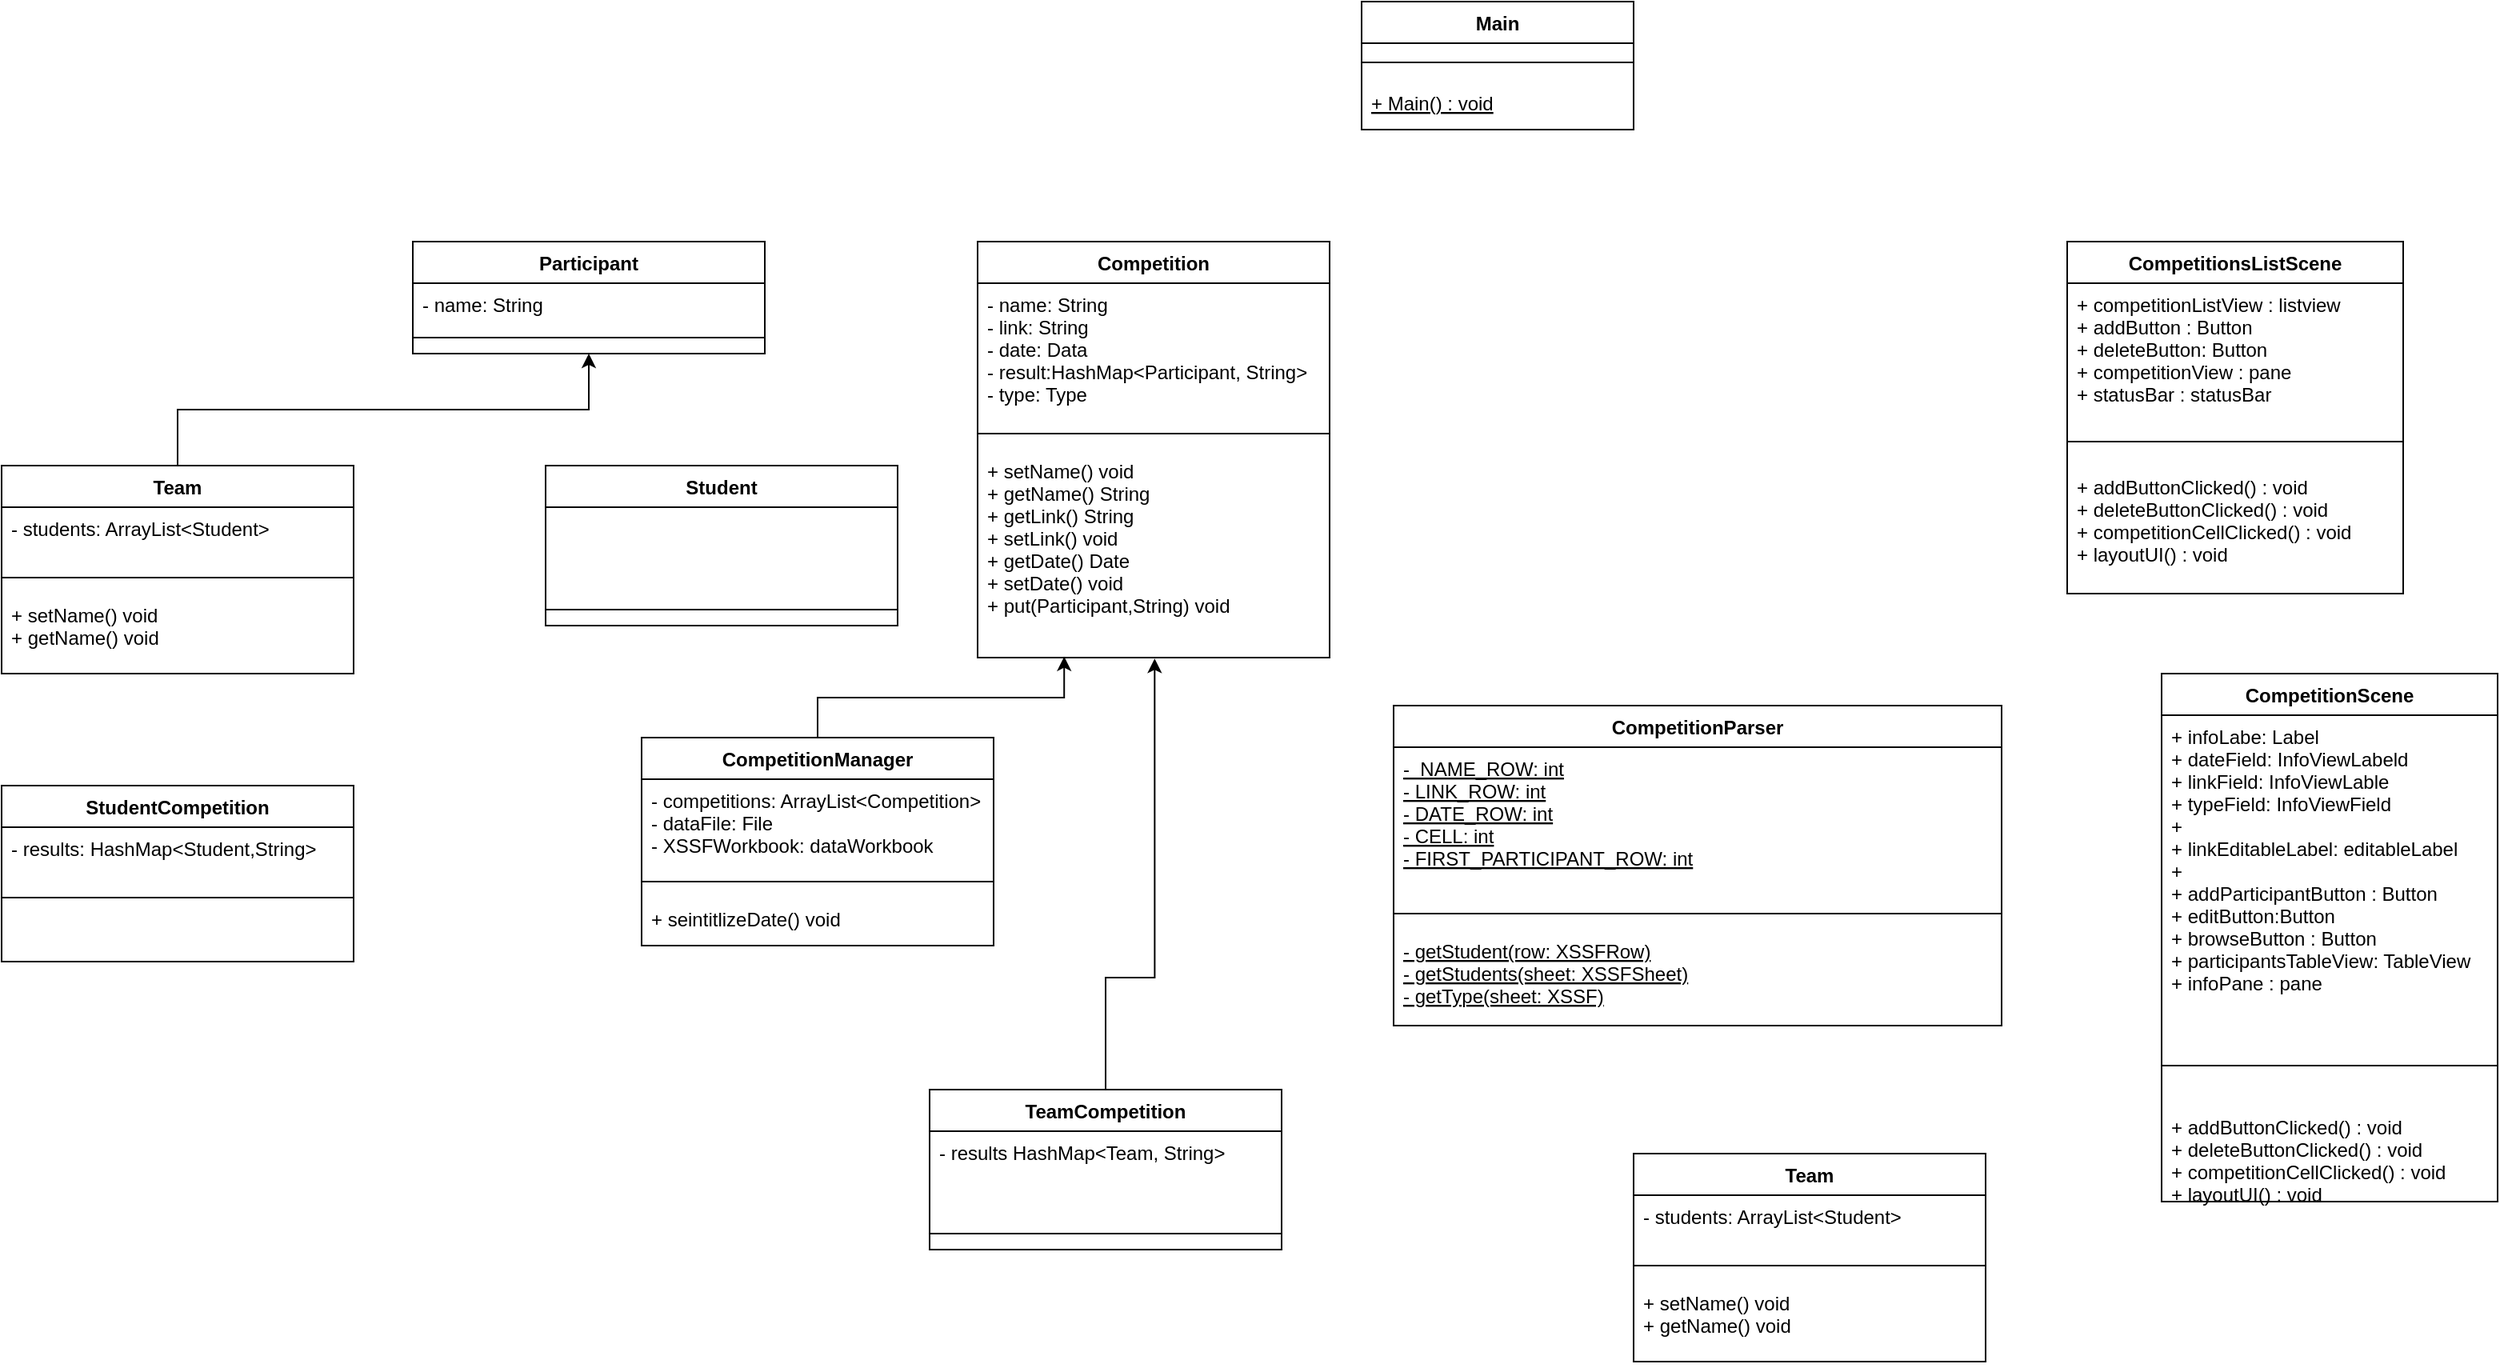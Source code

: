 <mxfile version="15.7.1" type="device"><diagram id="GxxrP0lvxAbWxJMTPrHu" name="Page-1"><mxGraphModel dx="2557" dy="1661" grid="1" gridSize="10" guides="1" tooltips="1" connect="1" arrows="1" fold="1" page="1" pageScale="1" pageWidth="827" pageHeight="1169" math="0" shadow="0"><root><mxCell id="0"/><mxCell id="1" parent="0"/><mxCell id="EJnaUkzqWR3YQyQ7dOgF-1" value="Main" style="swimlane;fontStyle=1;align=center;verticalAlign=top;childLayout=stackLayout;horizontal=1;startSize=26;horizontalStack=0;resizeParent=1;resizeParentMax=0;resizeLast=0;collapsible=1;marginBottom=0;" parent="1" vertex="1"><mxGeometry x="-40" y="-40" width="170" height="80" as="geometry"/></mxCell><mxCell id="EJnaUkzqWR3YQyQ7dOgF-3" value="" style="line;strokeWidth=1;fillColor=none;align=left;verticalAlign=middle;spacingTop=-1;spacingLeft=3;spacingRight=3;rotatable=0;labelPosition=right;points=[];portConstraint=eastwest;" parent="EJnaUkzqWR3YQyQ7dOgF-1" vertex="1"><mxGeometry y="26" width="170" height="24" as="geometry"/></mxCell><mxCell id="QGG74kZx5etVXOkYBk9g-1" value="+ Main() : void" style="text;strokeColor=none;fillColor=none;align=left;verticalAlign=top;spacingLeft=4;spacingRight=4;overflow=hidden;rotatable=0;points=[[0,0.5],[1,0.5]];portConstraint=eastwest;fontStyle=4" parent="EJnaUkzqWR3YQyQ7dOgF-1" vertex="1"><mxGeometry y="50" width="170" height="30" as="geometry"/></mxCell><mxCell id="EJnaUkzqWR3YQyQ7dOgF-13" value="CompetitionsListScene" style="swimlane;fontStyle=1;align=center;verticalAlign=top;childLayout=stackLayout;horizontal=1;startSize=26;horizontalStack=0;resizeParent=1;resizeParentMax=0;resizeLast=0;collapsible=1;marginBottom=0;" parent="1" vertex="1"><mxGeometry x="401" y="110" width="210" height="220" as="geometry"/></mxCell><mxCell id="QGG74kZx5etVXOkYBk9g-5" value="+ competitionListView : listview&#xA;+ addButton : Button&#xA;+ deleteButton: Button&#xA;+ competitionView : pane&#xA;+ statusBar : statusBar" style="text;strokeColor=none;fillColor=none;align=left;verticalAlign=top;spacingLeft=4;spacingRight=4;overflow=hidden;rotatable=0;points=[[0,0.5],[1,0.5]];portConstraint=eastwest;" parent="EJnaUkzqWR3YQyQ7dOgF-13" vertex="1"><mxGeometry y="26" width="210" height="84" as="geometry"/></mxCell><mxCell id="EJnaUkzqWR3YQyQ7dOgF-15" value="" style="line;strokeWidth=1;fillColor=none;align=left;verticalAlign=middle;spacingTop=-1;spacingLeft=3;spacingRight=3;rotatable=0;labelPosition=right;points=[];portConstraint=eastwest;" parent="EJnaUkzqWR3YQyQ7dOgF-13" vertex="1"><mxGeometry y="110" width="210" height="30" as="geometry"/></mxCell><mxCell id="EJnaUkzqWR3YQyQ7dOgF-16" value="+ addButtonClicked() : void&#xA;+ deleteButtonClicked() : void&#xA;+ competitionCellClicked() : void&#xA;+ layoutUI() : void&#xA;&#xA;" style="text;strokeColor=none;fillColor=none;align=left;verticalAlign=top;spacingLeft=4;spacingRight=4;overflow=hidden;rotatable=0;points=[[0,0.5],[1,0.5]];portConstraint=eastwest;" parent="EJnaUkzqWR3YQyQ7dOgF-13" vertex="1"><mxGeometry y="140" width="210" height="80" as="geometry"/></mxCell><mxCell id="EJnaUkzqWR3YQyQ7dOgF-33" value="Competition" style="swimlane;fontStyle=1;align=center;verticalAlign=top;childLayout=stackLayout;horizontal=1;startSize=26;horizontalStack=0;resizeParent=1;resizeParentMax=0;resizeLast=0;collapsible=1;marginBottom=0;" parent="1" vertex="1"><mxGeometry x="-280" y="110" width="220" height="260" as="geometry"/></mxCell><mxCell id="EJnaUkzqWR3YQyQ7dOgF-34" value="- name: String&#xA;- link: String&#xA;- date: Data&#xA;- result:HashMap&lt;Participant, String&gt;&#xA;- type: Type" style="text;strokeColor=none;fillColor=none;align=left;verticalAlign=top;spacingLeft=4;spacingRight=4;overflow=hidden;rotatable=0;points=[[0,0.5],[1,0.5]];portConstraint=eastwest;fontStyle=0" parent="EJnaUkzqWR3YQyQ7dOgF-33" vertex="1"><mxGeometry y="26" width="220" height="84" as="geometry"/></mxCell><mxCell id="EJnaUkzqWR3YQyQ7dOgF-35" value="" style="line;strokeWidth=1;fillColor=none;align=left;verticalAlign=middle;spacingTop=-1;spacingLeft=3;spacingRight=3;rotatable=0;labelPosition=right;points=[];portConstraint=eastwest;" parent="EJnaUkzqWR3YQyQ7dOgF-33" vertex="1"><mxGeometry y="110" width="220" height="20" as="geometry"/></mxCell><mxCell id="EJnaUkzqWR3YQyQ7dOgF-36" value="+ setName() void&#xA;+ getName() String&#xA;+ getLink() String&#xA;+ setLink() void&#xA;+ getDate() Date&#xA;+ setDate() void&#xA;+ put(Participant,String) void&#xA;&#xA;" style="text;strokeColor=none;fillColor=none;align=left;verticalAlign=top;spacingLeft=4;spacingRight=4;overflow=hidden;rotatable=0;points=[[0,0.5],[1,0.5]];portConstraint=eastwest;" parent="EJnaUkzqWR3YQyQ7dOgF-33" vertex="1"><mxGeometry y="130" width="220" height="130" as="geometry"/></mxCell><mxCell id="QGG74kZx5etVXOkYBk9g-6" value="CompetitionScene" style="swimlane;fontStyle=1;align=center;verticalAlign=top;childLayout=stackLayout;horizontal=1;startSize=26;horizontalStack=0;resizeParent=1;resizeParentMax=0;resizeLast=0;collapsible=1;marginBottom=0;" parent="1" vertex="1"><mxGeometry x="460" y="380" width="210" height="330" as="geometry"/></mxCell><mxCell id="QGG74kZx5etVXOkYBk9g-7" value="+ infoLabe: Label&#xA;+ dateField: InfoViewLabeld&#xA;+ linkField: InfoViewLable&#xA;+ typeField: InfoViewField&#xA;+ &#xA;+ linkEditableLabel: editableLabel&#xA;+ &#xA;+ addParticipantButton : Button&#xA;+ editButton:Button&#xA;+ browseButton : Button&#xA;+ participantsTableView: TableView&#xA;+ infoPane : pane&#xA;" style="text;strokeColor=none;fillColor=none;align=left;verticalAlign=top;spacingLeft=4;spacingRight=4;overflow=hidden;rotatable=0;points=[[0,0.5],[1,0.5]];portConstraint=eastwest;" parent="QGG74kZx5etVXOkYBk9g-6" vertex="1"><mxGeometry y="26" width="210" height="194" as="geometry"/></mxCell><mxCell id="QGG74kZx5etVXOkYBk9g-8" value="" style="line;strokeWidth=1;fillColor=none;align=left;verticalAlign=middle;spacingTop=-1;spacingLeft=3;spacingRight=3;rotatable=0;labelPosition=right;points=[];portConstraint=eastwest;" parent="QGG74kZx5etVXOkYBk9g-6" vertex="1"><mxGeometry y="220" width="210" height="50" as="geometry"/></mxCell><mxCell id="QGG74kZx5etVXOkYBk9g-9" value="+ addButtonClicked() : void&#xA;+ deleteButtonClicked() : void&#xA;+ competitionCellClicked() : void&#xA;+ layoutUI() : void&#xA;&#xA;" style="text;strokeColor=none;fillColor=none;align=left;verticalAlign=top;spacingLeft=4;spacingRight=4;overflow=hidden;rotatable=0;points=[[0,0.5],[1,0.5]];portConstraint=eastwest;" parent="QGG74kZx5etVXOkYBk9g-6" vertex="1"><mxGeometry y="270" width="210" height="60" as="geometry"/></mxCell><mxCell id="0c5YRF4WHMTncs785dVi-1" value="Participant" style="swimlane;fontStyle=1;align=center;verticalAlign=top;childLayout=stackLayout;horizontal=1;startSize=26;horizontalStack=0;resizeParent=1;resizeParentMax=0;resizeLast=0;collapsible=1;marginBottom=0;" parent="1" vertex="1"><mxGeometry x="-633" y="110" width="220" height="70" as="geometry"/></mxCell><mxCell id="0c5YRF4WHMTncs785dVi-2" value="- name: String" style="text;strokeColor=none;fillColor=none;align=left;verticalAlign=top;spacingLeft=4;spacingRight=4;overflow=hidden;rotatable=0;points=[[0,0.5],[1,0.5]];portConstraint=eastwest;fontStyle=0" parent="0c5YRF4WHMTncs785dVi-1" vertex="1"><mxGeometry y="26" width="220" height="24" as="geometry"/></mxCell><mxCell id="0c5YRF4WHMTncs785dVi-3" value="" style="line;strokeWidth=1;fillColor=none;align=left;verticalAlign=middle;spacingTop=-1;spacingLeft=3;spacingRight=3;rotatable=0;labelPosition=right;points=[];portConstraint=eastwest;" parent="0c5YRF4WHMTncs785dVi-1" vertex="1"><mxGeometry y="50" width="220" height="20" as="geometry"/></mxCell><mxCell id="0c5YRF4WHMTncs785dVi-35" style="edgeStyle=orthogonalEdgeStyle;rounded=0;orthogonalLoop=1;jettySize=auto;html=1;exitX=0.5;exitY=0;exitDx=0;exitDy=0;entryX=0.5;entryY=1;entryDx=0;entryDy=0;" parent="1" source="0c5YRF4WHMTncs785dVi-5" target="0c5YRF4WHMTncs785dVi-1" edge="1"><mxGeometry relative="1" as="geometry"/></mxCell><mxCell id="0c5YRF4WHMTncs785dVi-5" value="Team" style="swimlane;fontStyle=1;align=center;verticalAlign=top;childLayout=stackLayout;horizontal=1;startSize=26;horizontalStack=0;resizeParent=1;resizeParentMax=0;resizeLast=0;collapsible=1;marginBottom=0;" parent="1" vertex="1"><mxGeometry x="-890" y="250" width="220" height="130" as="geometry"/></mxCell><mxCell id="0c5YRF4WHMTncs785dVi-6" value="- students: ArrayList&lt;Student&gt;" style="text;strokeColor=none;fillColor=none;align=left;verticalAlign=top;spacingLeft=4;spacingRight=4;overflow=hidden;rotatable=0;points=[[0,0.5],[1,0.5]];portConstraint=eastwest;fontStyle=0" parent="0c5YRF4WHMTncs785dVi-5" vertex="1"><mxGeometry y="26" width="220" height="34" as="geometry"/></mxCell><mxCell id="0c5YRF4WHMTncs785dVi-7" value="" style="line;strokeWidth=1;fillColor=none;align=left;verticalAlign=middle;spacingTop=-1;spacingLeft=3;spacingRight=3;rotatable=0;labelPosition=right;points=[];portConstraint=eastwest;" parent="0c5YRF4WHMTncs785dVi-5" vertex="1"><mxGeometry y="60" width="220" height="20" as="geometry"/></mxCell><mxCell id="0c5YRF4WHMTncs785dVi-8" value="+ setName() void&#xA;+ getName() void&#xA;&#xA;" style="text;strokeColor=none;fillColor=none;align=left;verticalAlign=top;spacingLeft=4;spacingRight=4;overflow=hidden;rotatable=0;points=[[0,0.5],[1,0.5]];portConstraint=eastwest;" parent="0c5YRF4WHMTncs785dVi-5" vertex="1"><mxGeometry y="80" width="220" height="50" as="geometry"/></mxCell><mxCell id="0c5YRF4WHMTncs785dVi-9" value="Team" style="swimlane;fontStyle=1;align=center;verticalAlign=top;childLayout=stackLayout;horizontal=1;startSize=26;horizontalStack=0;resizeParent=1;resizeParentMax=0;resizeLast=0;collapsible=1;marginBottom=0;" parent="1" vertex="1"><mxGeometry x="130" y="680" width="220" height="130" as="geometry"/></mxCell><mxCell id="0c5YRF4WHMTncs785dVi-10" value="- students: ArrayList&lt;Student&gt;" style="text;strokeColor=none;fillColor=none;align=left;verticalAlign=top;spacingLeft=4;spacingRight=4;overflow=hidden;rotatable=0;points=[[0,0.5],[1,0.5]];portConstraint=eastwest;fontStyle=0" parent="0c5YRF4WHMTncs785dVi-9" vertex="1"><mxGeometry y="26" width="220" height="34" as="geometry"/></mxCell><mxCell id="0c5YRF4WHMTncs785dVi-11" value="" style="line;strokeWidth=1;fillColor=none;align=left;verticalAlign=middle;spacingTop=-1;spacingLeft=3;spacingRight=3;rotatable=0;labelPosition=right;points=[];portConstraint=eastwest;" parent="0c5YRF4WHMTncs785dVi-9" vertex="1"><mxGeometry y="60" width="220" height="20" as="geometry"/></mxCell><mxCell id="0c5YRF4WHMTncs785dVi-12" value="+ setName() void&#xA;+ getName() void&#xA;&#xA;" style="text;strokeColor=none;fillColor=none;align=left;verticalAlign=top;spacingLeft=4;spacingRight=4;overflow=hidden;rotatable=0;points=[[0,0.5],[1,0.5]];portConstraint=eastwest;" parent="0c5YRF4WHMTncs785dVi-9" vertex="1"><mxGeometry y="80" width="220" height="50" as="geometry"/></mxCell><mxCell id="0c5YRF4WHMTncs785dVi-36" style="edgeStyle=orthogonalEdgeStyle;rounded=0;orthogonalLoop=1;jettySize=auto;html=1;exitX=0.5;exitY=0;exitDx=0;exitDy=0;entryX=0.246;entryY=0.995;entryDx=0;entryDy=0;entryPerimeter=0;" parent="1" source="0c5YRF4WHMTncs785dVi-13" target="EJnaUkzqWR3YQyQ7dOgF-36" edge="1"><mxGeometry relative="1" as="geometry"/></mxCell><mxCell id="0c5YRF4WHMTncs785dVi-13" value="CompetitionManager" style="swimlane;fontStyle=1;align=center;verticalAlign=top;childLayout=stackLayout;horizontal=1;startSize=26;horizontalStack=0;resizeParent=1;resizeParentMax=0;resizeLast=0;collapsible=1;marginBottom=0;" parent="1" vertex="1"><mxGeometry x="-490" y="420" width="220" height="130" as="geometry"/></mxCell><mxCell id="0c5YRF4WHMTncs785dVi-14" value="- competitions: ArrayList&lt;Competition&gt;&#xA;- dataFile: File&#xA;- XSSFWorkbook: dataWorkbook&#xA;" style="text;strokeColor=none;fillColor=none;align=left;verticalAlign=top;spacingLeft=4;spacingRight=4;overflow=hidden;rotatable=0;points=[[0,0.5],[1,0.5]];portConstraint=eastwest;fontStyle=0" parent="0c5YRF4WHMTncs785dVi-13" vertex="1"><mxGeometry y="26" width="220" height="54" as="geometry"/></mxCell><mxCell id="0c5YRF4WHMTncs785dVi-15" value="" style="line;strokeWidth=1;fillColor=none;align=left;verticalAlign=middle;spacingTop=-1;spacingLeft=3;spacingRight=3;rotatable=0;labelPosition=right;points=[];portConstraint=eastwest;" parent="0c5YRF4WHMTncs785dVi-13" vertex="1"><mxGeometry y="80" width="220" height="20" as="geometry"/></mxCell><mxCell id="0c5YRF4WHMTncs785dVi-16" value="+ seintitlizeDate() void&#xA;&#xA;" style="text;strokeColor=none;fillColor=none;align=left;verticalAlign=top;spacingLeft=4;spacingRight=4;overflow=hidden;rotatable=0;points=[[0,0.5],[1,0.5]];portConstraint=eastwest;" parent="0c5YRF4WHMTncs785dVi-13" vertex="1"><mxGeometry y="100" width="220" height="30" as="geometry"/></mxCell><mxCell id="0c5YRF4WHMTncs785dVi-17" value="Student" style="swimlane;fontStyle=1;align=center;verticalAlign=top;childLayout=stackLayout;horizontal=1;startSize=26;horizontalStack=0;resizeParent=1;resizeParentMax=0;resizeLast=0;collapsible=1;marginBottom=0;" parent="1" vertex="1"><mxGeometry x="-550" y="250" width="220" height="100" as="geometry"/></mxCell><mxCell id="0c5YRF4WHMTncs785dVi-18" value="&#xA;" style="text;strokeColor=none;fillColor=none;align=left;verticalAlign=top;spacingLeft=4;spacingRight=4;overflow=hidden;rotatable=0;points=[[0,0.5],[1,0.5]];portConstraint=eastwest;fontStyle=0" parent="0c5YRF4WHMTncs785dVi-17" vertex="1"><mxGeometry y="26" width="220" height="54" as="geometry"/></mxCell><mxCell id="0c5YRF4WHMTncs785dVi-19" value="" style="line;strokeWidth=1;fillColor=none;align=left;verticalAlign=middle;spacingTop=-1;spacingLeft=3;spacingRight=3;rotatable=0;labelPosition=right;points=[];portConstraint=eastwest;" parent="0c5YRF4WHMTncs785dVi-17" vertex="1"><mxGeometry y="80" width="220" height="20" as="geometry"/></mxCell><mxCell id="0c5YRF4WHMTncs785dVi-34" style="edgeStyle=orthogonalEdgeStyle;rounded=0;orthogonalLoop=1;jettySize=auto;html=1;exitX=0.5;exitY=0;exitDx=0;exitDy=0;entryX=0.503;entryY=1.005;entryDx=0;entryDy=0;entryPerimeter=0;" parent="1" source="0c5YRF4WHMTncs785dVi-21" target="EJnaUkzqWR3YQyQ7dOgF-36" edge="1"><mxGeometry relative="1" as="geometry"><Array as="points"><mxPoint x="-200" y="570"/><mxPoint x="-169" y="570"/></Array></mxGeometry></mxCell><mxCell id="0c5YRF4WHMTncs785dVi-21" value="TeamCompetition" style="swimlane;fontStyle=1;align=center;verticalAlign=top;childLayout=stackLayout;horizontal=1;startSize=26;horizontalStack=0;resizeParent=1;resizeParentMax=0;resizeLast=0;collapsible=1;marginBottom=0;" parent="1" vertex="1"><mxGeometry x="-310" y="640" width="220" height="100" as="geometry"/></mxCell><mxCell id="0c5YRF4WHMTncs785dVi-22" value="- results HashMap&lt;Team, String&gt;" style="text;strokeColor=none;fillColor=none;align=left;verticalAlign=top;spacingLeft=4;spacingRight=4;overflow=hidden;rotatable=0;points=[[0,0.5],[1,0.5]];portConstraint=eastwest;fontStyle=0" parent="0c5YRF4WHMTncs785dVi-21" vertex="1"><mxGeometry y="26" width="220" height="54" as="geometry"/></mxCell><mxCell id="0c5YRF4WHMTncs785dVi-23" value="" style="line;strokeWidth=1;fillColor=none;align=left;verticalAlign=middle;spacingTop=-1;spacingLeft=3;spacingRight=3;rotatable=0;labelPosition=right;points=[];portConstraint=eastwest;" parent="0c5YRF4WHMTncs785dVi-21" vertex="1"><mxGeometry y="80" width="220" height="20" as="geometry"/></mxCell><mxCell id="0c5YRF4WHMTncs785dVi-25" value="CompetitionParser" style="swimlane;fontStyle=1;align=center;verticalAlign=top;childLayout=stackLayout;horizontal=1;startSize=26;horizontalStack=0;resizeParent=1;resizeParentMax=0;resizeLast=0;collapsible=1;marginBottom=0;" parent="1" vertex="1"><mxGeometry x="-20" y="400" width="380" height="200" as="geometry"/></mxCell><mxCell id="0c5YRF4WHMTncs785dVi-26" value="-  NAME_ROW: int&#xA;-  LINK_ROW: int&#xA;-  DATE_ROW: int&#xA;-  CELL: int&#xA;- FIRST_PARTICIPANT_ROW: int&#xA;" style="text;strokeColor=none;fillColor=none;align=left;verticalAlign=top;spacingLeft=4;spacingRight=4;overflow=hidden;rotatable=0;points=[[0,0.5],[1,0.5]];portConstraint=eastwest;fontStyle=4" parent="0c5YRF4WHMTncs785dVi-25" vertex="1"><mxGeometry y="26" width="380" height="94" as="geometry"/></mxCell><mxCell id="0c5YRF4WHMTncs785dVi-27" value="" style="line;strokeWidth=1;fillColor=none;align=left;verticalAlign=middle;spacingTop=-1;spacingLeft=3;spacingRight=3;rotatable=0;labelPosition=right;points=[];portConstraint=eastwest;" parent="0c5YRF4WHMTncs785dVi-25" vertex="1"><mxGeometry y="120" width="380" height="20" as="geometry"/></mxCell><mxCell id="0c5YRF4WHMTncs785dVi-28" value="- getStudent(row: XSSFRow)&#xA;- getStudents(sheet: XSSFSheet)&#xA;- getType(sheet: XSSF)&#xA;&#xA;" style="text;strokeColor=none;fillColor=none;align=left;verticalAlign=top;spacingLeft=4;spacingRight=4;overflow=hidden;rotatable=0;points=[[0,0.5],[1,0.5]];portConstraint=eastwest;fontStyle=4" parent="0c5YRF4WHMTncs785dVi-25" vertex="1"><mxGeometry y="140" width="380" height="60" as="geometry"/></mxCell><mxCell id="0c5YRF4WHMTncs785dVi-29" value="StudentCompetition" style="swimlane;fontStyle=1;align=center;verticalAlign=top;childLayout=stackLayout;horizontal=1;startSize=26;horizontalStack=0;resizeParent=1;resizeParentMax=0;resizeLast=0;collapsible=1;marginBottom=0;" parent="1" vertex="1"><mxGeometry x="-890" y="450" width="220" height="110" as="geometry"/></mxCell><mxCell id="0c5YRF4WHMTncs785dVi-30" value="- results: HashMap&lt;Student,String&gt;" style="text;strokeColor=none;fillColor=none;align=left;verticalAlign=top;spacingLeft=4;spacingRight=4;overflow=hidden;rotatable=0;points=[[0,0.5],[1,0.5]];portConstraint=eastwest;fontStyle=0" parent="0c5YRF4WHMTncs785dVi-29" vertex="1"><mxGeometry y="26" width="220" height="34" as="geometry"/></mxCell><mxCell id="0c5YRF4WHMTncs785dVi-31" value="" style="line;strokeWidth=1;fillColor=none;align=left;verticalAlign=middle;spacingTop=-1;spacingLeft=3;spacingRight=3;rotatable=0;labelPosition=right;points=[];portConstraint=eastwest;" parent="0c5YRF4WHMTncs785dVi-29" vertex="1"><mxGeometry y="60" width="220" height="20" as="geometry"/></mxCell><mxCell id="0c5YRF4WHMTncs785dVi-32" value="&#xA;" style="text;strokeColor=none;fillColor=none;align=left;verticalAlign=top;spacingLeft=4;spacingRight=4;overflow=hidden;rotatable=0;points=[[0,0.5],[1,0.5]];portConstraint=eastwest;" parent="0c5YRF4WHMTncs785dVi-29" vertex="1"><mxGeometry y="80" width="220" height="30" as="geometry"/></mxCell></root></mxGraphModel></diagram></mxfile>